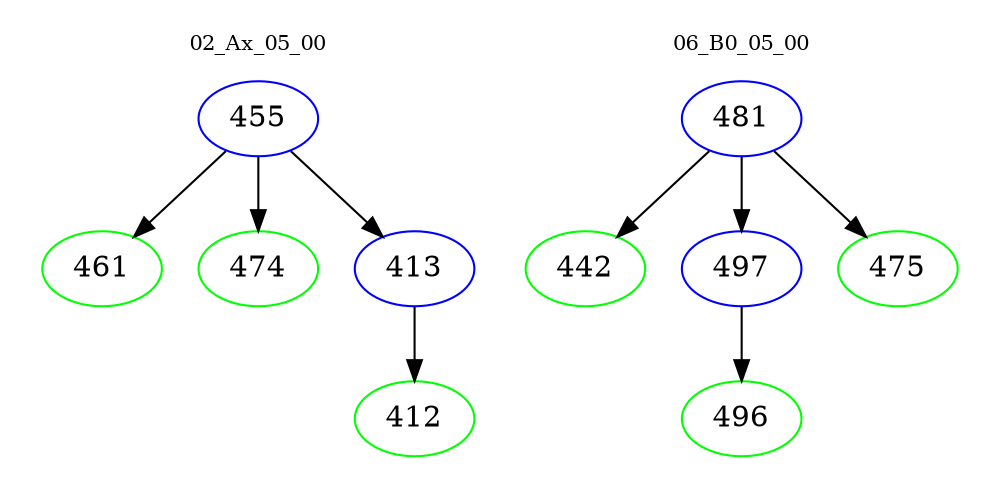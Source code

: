 digraph{
subgraph cluster_0 {
color = white
label = "02_Ax_05_00";
fontsize=10;
T0_455 [label="455", color="blue"]
T0_455 -> T0_461 [color="black"]
T0_461 [label="461", color="green"]
T0_455 -> T0_474 [color="black"]
T0_474 [label="474", color="green"]
T0_455 -> T0_413 [color="black"]
T0_413 [label="413", color="blue"]
T0_413 -> T0_412 [color="black"]
T0_412 [label="412", color="green"]
}
subgraph cluster_1 {
color = white
label = "06_B0_05_00";
fontsize=10;
T1_481 [label="481", color="blue"]
T1_481 -> T1_442 [color="black"]
T1_442 [label="442", color="green"]
T1_481 -> T1_497 [color="black"]
T1_497 [label="497", color="blue"]
T1_497 -> T1_496 [color="black"]
T1_496 [label="496", color="green"]
T1_481 -> T1_475 [color="black"]
T1_475 [label="475", color="green"]
}
}
